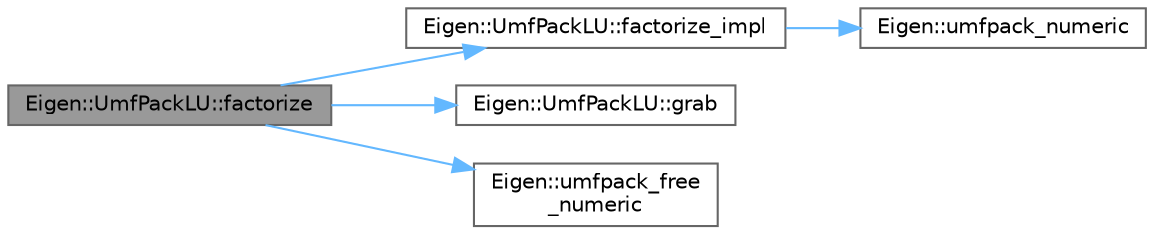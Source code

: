 digraph "Eigen::UmfPackLU::factorize"
{
 // LATEX_PDF_SIZE
  bgcolor="transparent";
  edge [fontname=Helvetica,fontsize=10,labelfontname=Helvetica,labelfontsize=10];
  node [fontname=Helvetica,fontsize=10,shape=box,height=0.2,width=0.4];
  rankdir="LR";
  Node1 [id="Node000001",label="Eigen::UmfPackLU::factorize",height=0.2,width=0.4,color="gray40", fillcolor="grey60", style="filled", fontcolor="black",tooltip=" "];
  Node1 -> Node2 [id="edge5_Node000001_Node000002",color="steelblue1",style="solid",tooltip=" "];
  Node2 [id="Node000002",label="Eigen::UmfPackLU::factorize_impl",height=0.2,width=0.4,color="grey40", fillcolor="white", style="filled",URL="$class_eigen_1_1_umf_pack_l_u.html#a23ec2a84911a59ee4295d309d975a3d5",tooltip=" "];
  Node2 -> Node3 [id="edge6_Node000002_Node000003",color="steelblue1",style="solid",tooltip=" "];
  Node3 [id="Node000003",label="Eigen::umfpack_numeric",height=0.2,width=0.4,color="grey40", fillcolor="white", style="filled",URL="$namespace_eigen.html#ae24c67bcc4bd138fea3102bfc3144c82",tooltip=" "];
  Node1 -> Node4 [id="edge7_Node000001_Node000004",color="steelblue1",style="solid",tooltip=" "];
  Node4 [id="Node000004",label="Eigen::UmfPackLU::grab",height=0.2,width=0.4,color="grey40", fillcolor="white", style="filled",URL="$class_eigen_1_1_umf_pack_l_u.html#a1b47abf8be308bbd60c37f3a0940fc43",tooltip=" "];
  Node1 -> Node5 [id="edge8_Node000001_Node000005",color="steelblue1",style="solid",tooltip=" "];
  Node5 [id="Node000005",label="Eigen::umfpack_free\l_numeric",height=0.2,width=0.4,color="grey40", fillcolor="white", style="filled",URL="$namespace_eigen.html#a3b1224272137249b08cfa93a27fe740d",tooltip=" "];
}
